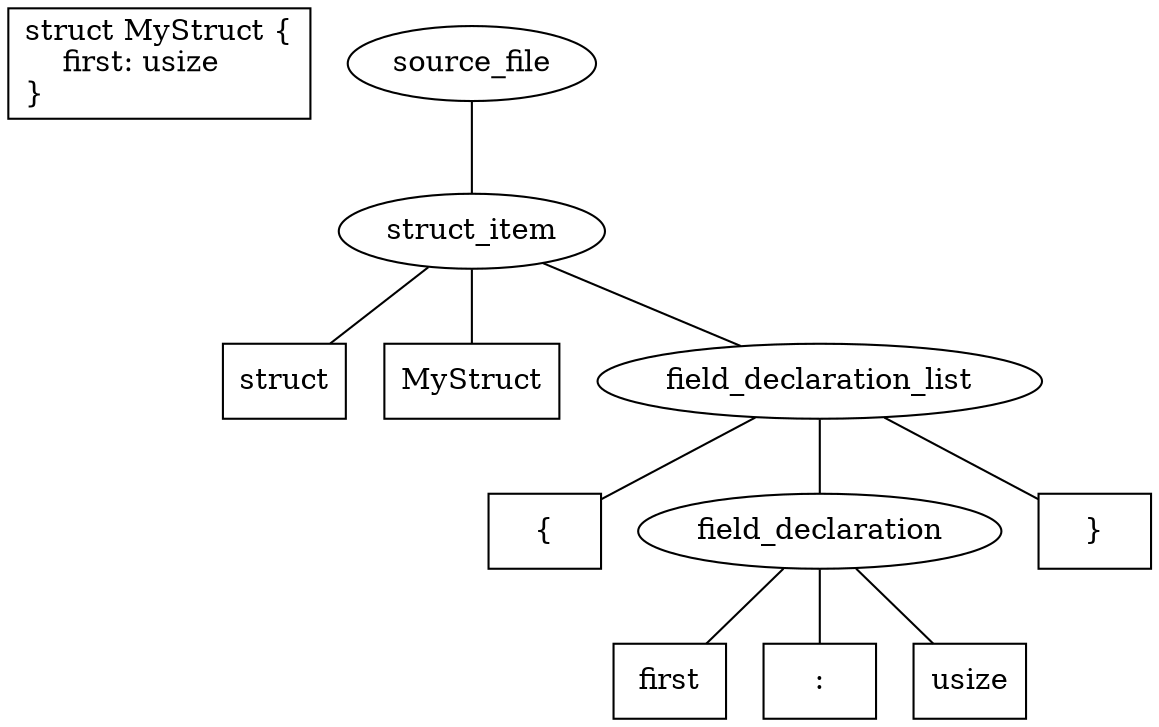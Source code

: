 # generated (with small tweaks) from examples/rust/working/struct_declaration
graph matching {
    margin=0
    bgcolor=white
    subgraph soone {
        sourcetext[label="struct MyStruct {\l    first: usize\l}\l",shape="box"]
    }
    
    subgraph other {
      margin=30
      style=invis
      l189010827828320[label="source_file",shape="oval"]
      l189010827650496[label="struct_item",shape="oval"]
      l189010827655968[label="struct",shape="box"]
      l189010827650496 -- l189010827655968
      l189010827655984[label="MyStruct",shape="box"]
      l189010827650496 -- l189010827655984
      l189010827656000[label="field_declaration_list",shape="oval"]
      l189010827791840[label="{",shape="box"]
      l189010827656000 -- l189010827791840
      l189010827791856[label="field_declaration",shape="oval"]
      l189010827787488[label="first",shape="box"]
      l189010827791856 -- l189010827787488
      l189010827787504[label=":",shape="box"]
      l189010827791856 -- l189010827787504
      l189010827653088[label="usize",shape="box"]
      l189010827791856 -- l189010827653088
      l189010827656000 -- l189010827791856
      l189010827791872[label="}",shape="box"]
      l189010827656000 -- l189010827791872
      l189010827650496 -- l189010827656000
      l189010827828320 -- l189010827650496
    }
}

